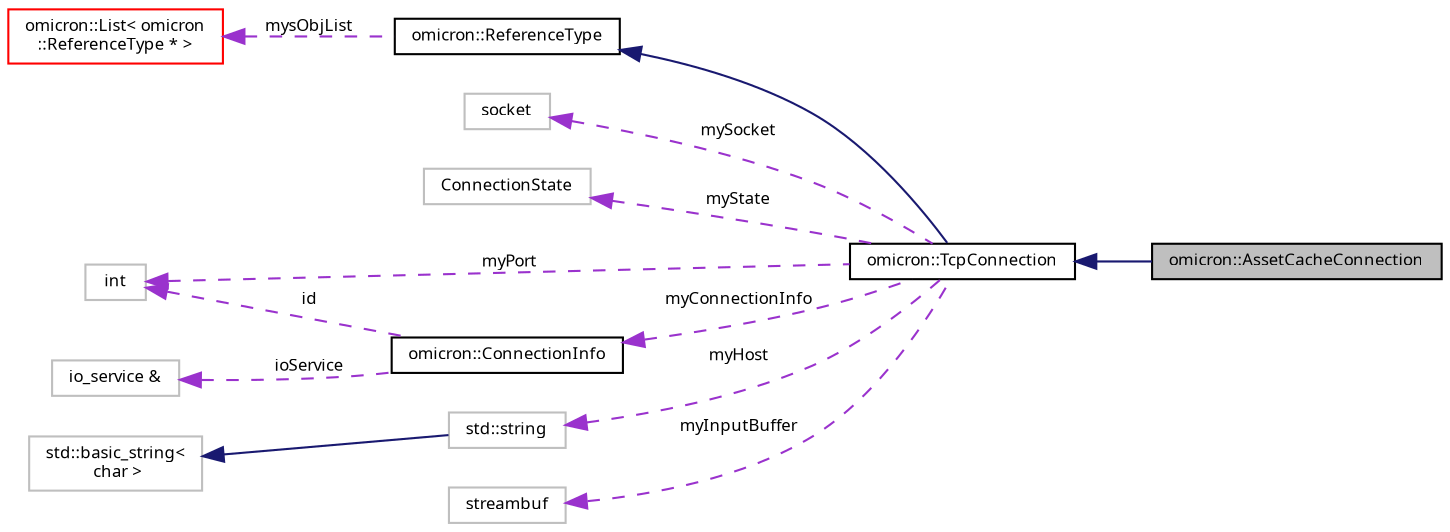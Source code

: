 digraph "omicron::AssetCacheConnection"
{
  bgcolor="transparent";
  edge [fontname="FreeSans.ttf",fontsize="8",labelfontname="FreeSans.ttf",labelfontsize="8"];
  node [fontname="FreeSans.ttf",fontsize="8",shape=record];
  rankdir="LR";
  Node1 [label="omicron::AssetCacheConnection",height=0.2,width=0.4,color="black", fillcolor="grey75", style="filled" fontcolor="black"];
  Node2 -> Node1 [dir="back",color="midnightblue",fontsize="8",style="solid",fontname="FreeSans.ttf"];
  Node2 [label="omicron::TcpConnection",height=0.2,width=0.4,color="black",URL="$classomicron_1_1_tcp_connection.html",tooltip="A TCP Connection. "];
  Node3 -> Node2 [dir="back",color="midnightblue",fontsize="8",style="solid",fontname="FreeSans.ttf"];
  Node3 [label="omicron::ReferenceType",height=0.2,width=0.4,color="black",URL="$classomicron_1_1_reference_type.html",tooltip="Implements a base class for reference-counted types. "];
  Node4 -> Node3 [dir="back",color="darkorchid3",fontsize="8",style="dashed",label=" mysObjList" ,fontname="FreeSans.ttf"];
  Node4 [label="omicron::List\< omicron\l::ReferenceType * \>",height=0.2,width=0.4,color="red",URL="$classomicron_1_1_list.html"];
  Node5 -> Node2 [dir="back",color="darkorchid3",fontsize="8",style="dashed",label=" mySocket" ,fontname="FreeSans.ttf"];
  Node5 [label="socket",height=0.2,width=0.4,color="grey75"];
  Node6 -> Node2 [dir="back",color="darkorchid3",fontsize="8",style="dashed",label=" myState" ,fontname="FreeSans.ttf"];
  Node6 [label="ConnectionState",height=0.2,width=0.4,color="grey75"];
  Node7 -> Node2 [dir="back",color="darkorchid3",fontsize="8",style="dashed",label=" myConnectionInfo" ,fontname="FreeSans.ttf"];
  Node7 [label="omicron::ConnectionInfo",height=0.2,width=0.4,color="black",URL="$structomicron_1_1_connection_info.html",tooltip="Contains information about a single connection. "];
  Node8 -> Node7 [dir="back",color="darkorchid3",fontsize="8",style="dashed",label=" id" ,fontname="FreeSans.ttf"];
  Node8 [label="int",height=0.2,width=0.4,color="grey75"];
  Node9 -> Node7 [dir="back",color="darkorchid3",fontsize="8",style="dashed",label=" ioService" ,fontname="FreeSans.ttf"];
  Node9 [label="io_service &",height=0.2,width=0.4,color="grey75"];
  Node8 -> Node2 [dir="back",color="darkorchid3",fontsize="8",style="dashed",label=" myPort" ,fontname="FreeSans.ttf"];
  Node10 -> Node2 [dir="back",color="darkorchid3",fontsize="8",style="dashed",label=" myHost" ,fontname="FreeSans.ttf"];
  Node10 [label="std::string",height=0.2,width=0.4,color="grey75",tooltip="STL class. "];
  Node11 -> Node10 [dir="back",color="midnightblue",fontsize="8",style="solid",fontname="FreeSans.ttf"];
  Node11 [label="std::basic_string\<\l char \>",height=0.2,width=0.4,color="grey75",tooltip="STL class. "];
  Node12 -> Node2 [dir="back",color="darkorchid3",fontsize="8",style="dashed",label=" myInputBuffer" ,fontname="FreeSans.ttf"];
  Node12 [label="streambuf",height=0.2,width=0.4,color="grey75"];
}
